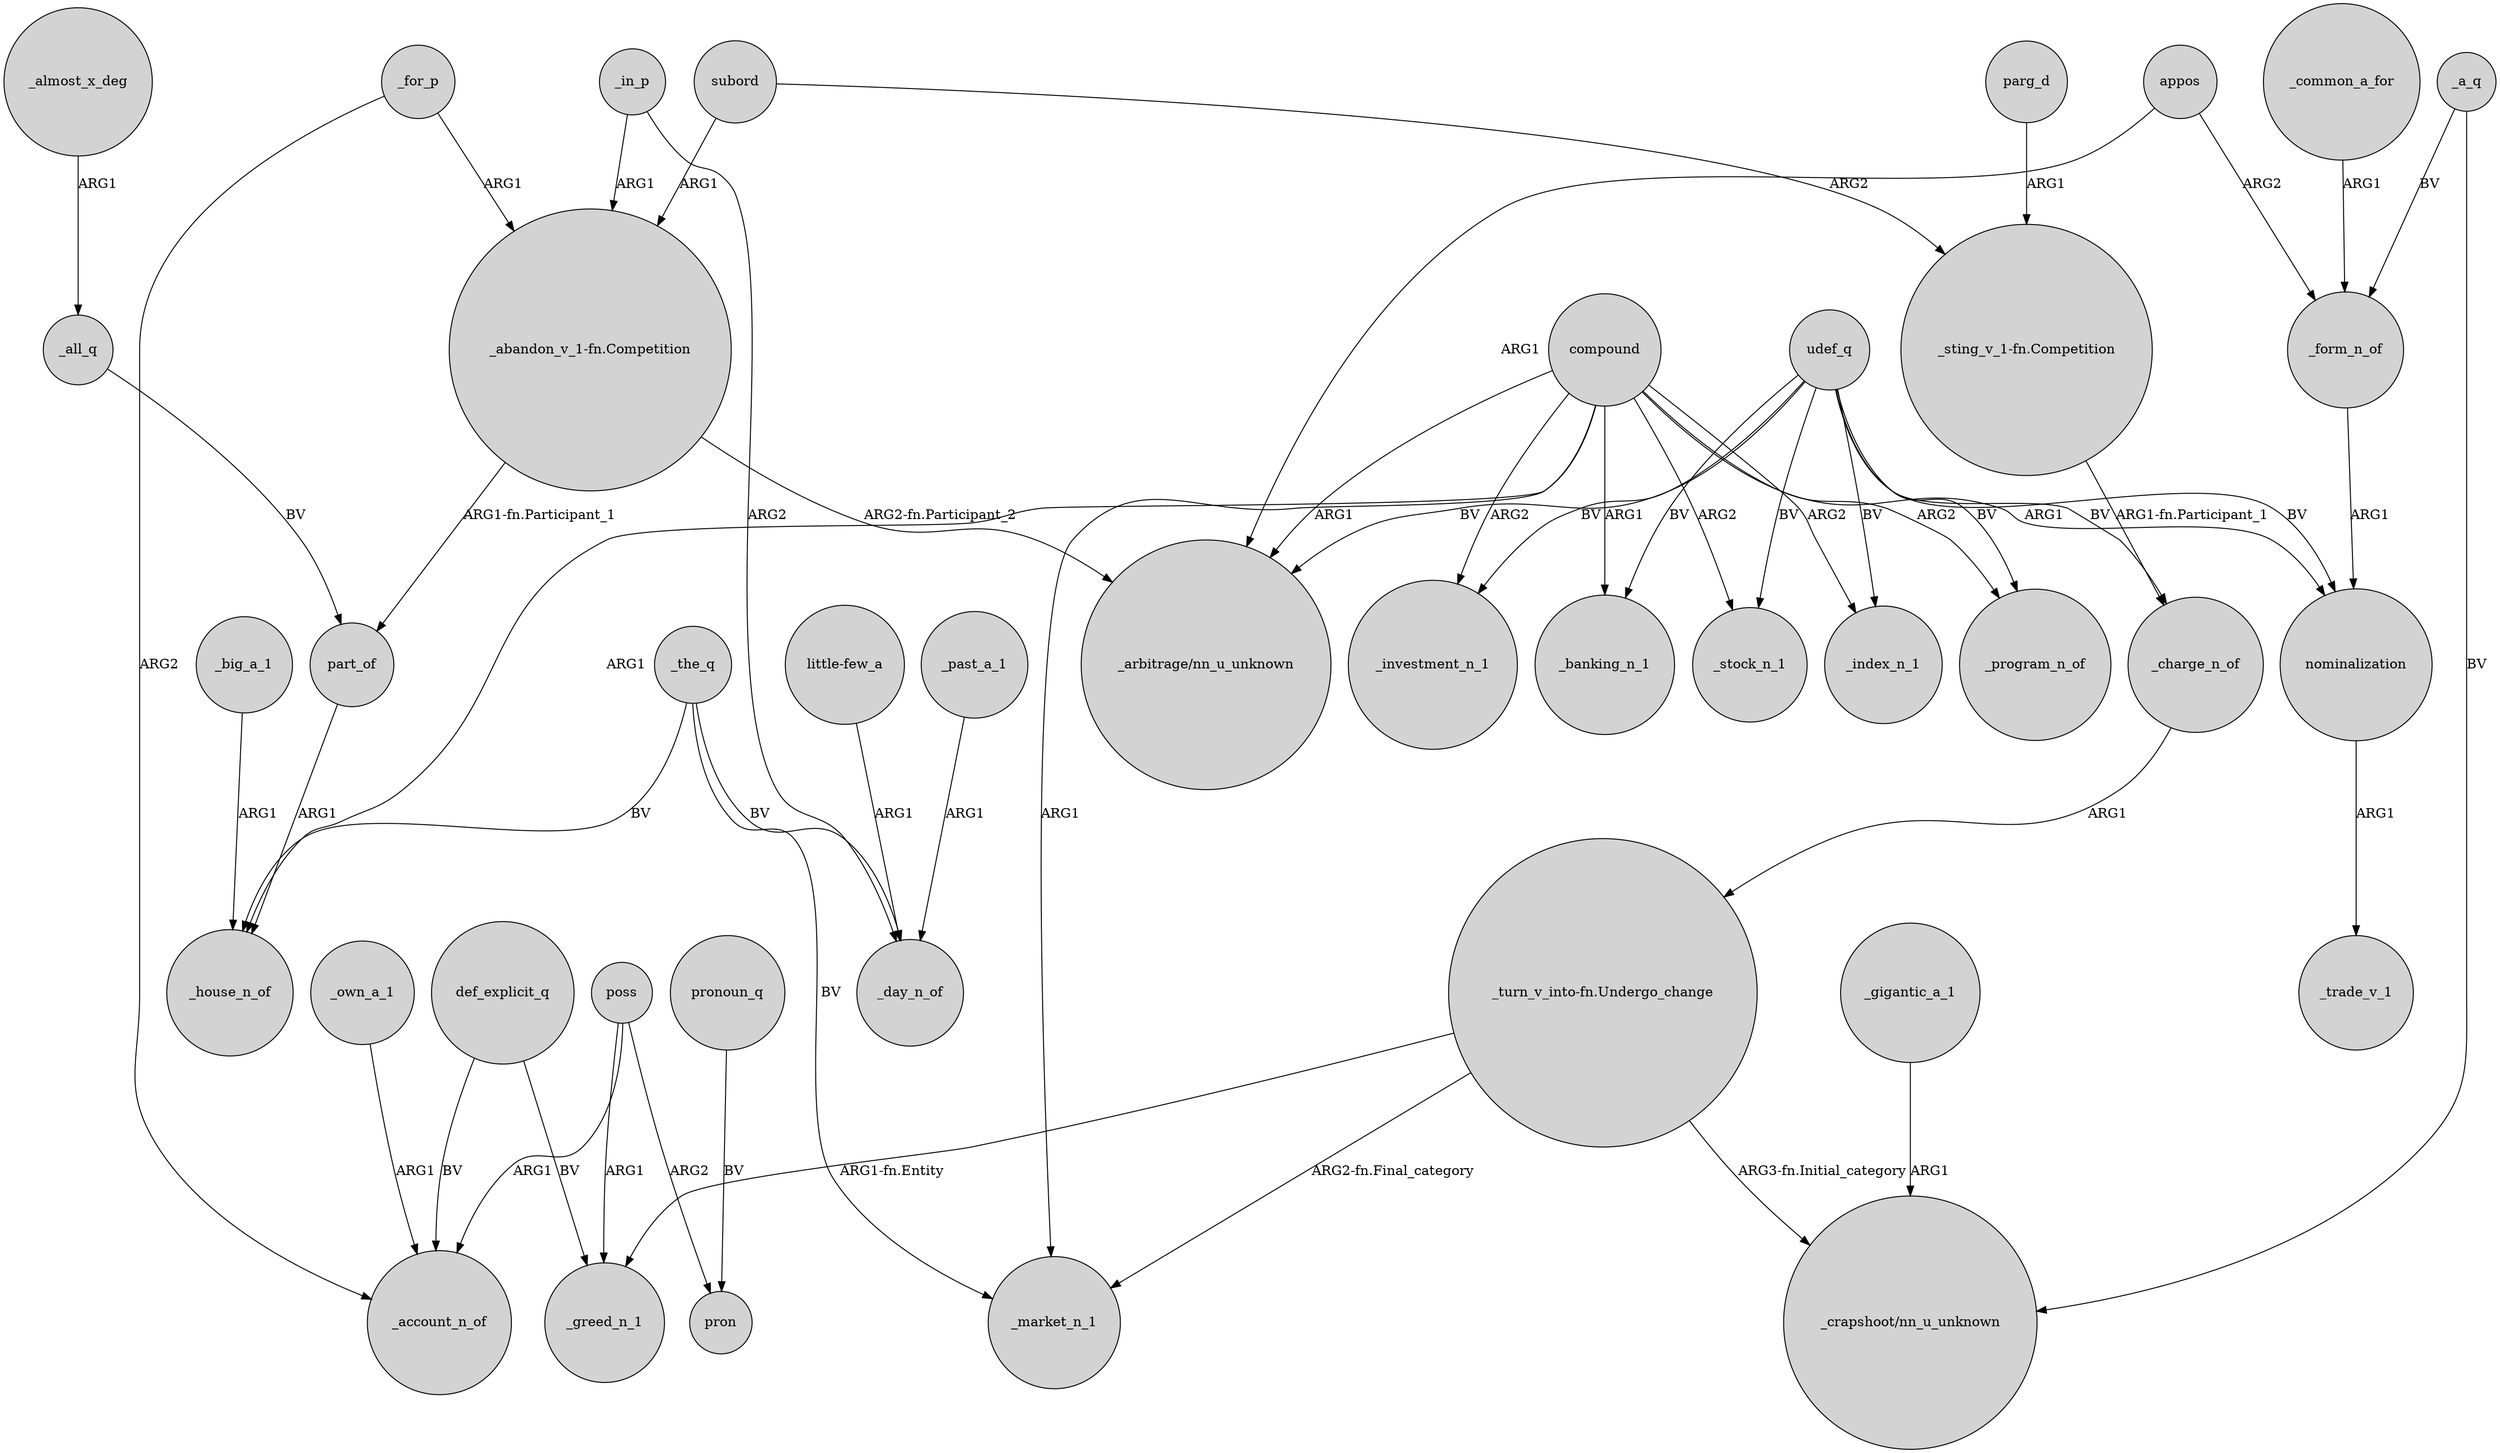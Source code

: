 digraph {
	node [shape=circle style=filled]
	compound -> _house_n_of [label=ARG1]
	subord -> "_sting_v_1-fn.Competition" [label=ARG2]
	"_turn_v_into-fn.Undergo_change" -> _greed_n_1 [label="ARG1-fn.Entity"]
	compound -> _investment_n_1 [label=ARG2]
	parg_d -> "_sting_v_1-fn.Competition" [label=ARG1]
	subord -> "_abandon_v_1-fn.Competition" [label=ARG1]
	_gigantic_a_1 -> "_crapshoot/nn_u_unknown" [label=ARG1]
	udef_q -> nominalization [label=BV]
	_common_a_for -> _form_n_of [label=ARG1]
	"_abandon_v_1-fn.Competition" -> part_of [label="ARG1-fn.Participant_1"]
	udef_q -> _index_n_1 [label=BV]
	def_explicit_q -> _account_n_of [label=BV]
	_all_q -> part_of [label=BV]
	udef_q -> _program_n_of [label=BV]
	_the_q -> _market_n_1 [label=BV]
	_almost_x_deg -> _all_q [label=ARG1]
	compound -> _program_n_of [label=ARG2]
	pronoun_q -> pron [label=BV]
	"little-few_a" -> _day_n_of [label=ARG1]
	appos -> _form_n_of [label=ARG2]
	poss -> pron [label=ARG2]
	_in_p -> "_abandon_v_1-fn.Competition" [label=ARG1]
	udef_q -> _stock_n_1 [label=BV]
	compound -> nominalization [label=ARG1]
	_the_q -> _day_n_of [label=BV]
	_in_p -> _day_n_of [label=ARG2]
	poss -> _greed_n_1 [label=ARG1]
	compound -> _stock_n_1 [label=ARG2]
	udef_q -> "_arbitrage/nn_u_unknown" [label=BV]
	udef_q -> _banking_n_1 [label=BV]
	_charge_n_of -> "_turn_v_into-fn.Undergo_change" [label=ARG1]
	compound -> _index_n_1 [label=ARG2]
	_form_n_of -> nominalization [label=ARG1]
	compound -> "_arbitrage/nn_u_unknown" [label=ARG1]
	_a_q -> "_crapshoot/nn_u_unknown" [label=BV]
	udef_q -> _charge_n_of [label=BV]
	udef_q -> _investment_n_1 [label=BV]
	def_explicit_q -> _greed_n_1 [label=BV]
	_big_a_1 -> _house_n_of [label=ARG1]
	"_turn_v_into-fn.Undergo_change" -> _market_n_1 [label="ARG2-fn.Final_category"]
	_the_q -> _house_n_of [label=BV]
	"_turn_v_into-fn.Undergo_change" -> "_crapshoot/nn_u_unknown" [label="ARG3-fn.Initial_category"]
	"_sting_v_1-fn.Competition" -> _charge_n_of [label="ARG1-fn.Participant_1"]
	_past_a_1 -> _day_n_of [label=ARG1]
	_for_p -> _account_n_of [label=ARG2]
	appos -> "_arbitrage/nn_u_unknown" [label=ARG1]
	_for_p -> "_abandon_v_1-fn.Competition" [label=ARG1]
	poss -> _account_n_of [label=ARG1]
	_a_q -> _form_n_of [label=BV]
	part_of -> _house_n_of [label=ARG1]
	_own_a_1 -> _account_n_of [label=ARG1]
	compound -> _market_n_1 [label=ARG1]
	"_abandon_v_1-fn.Competition" -> "_arbitrage/nn_u_unknown" [label="ARG2-fn.Participant_2"]
	nominalization -> _trade_v_1 [label=ARG1]
	compound -> _banking_n_1 [label=ARG1]
}
